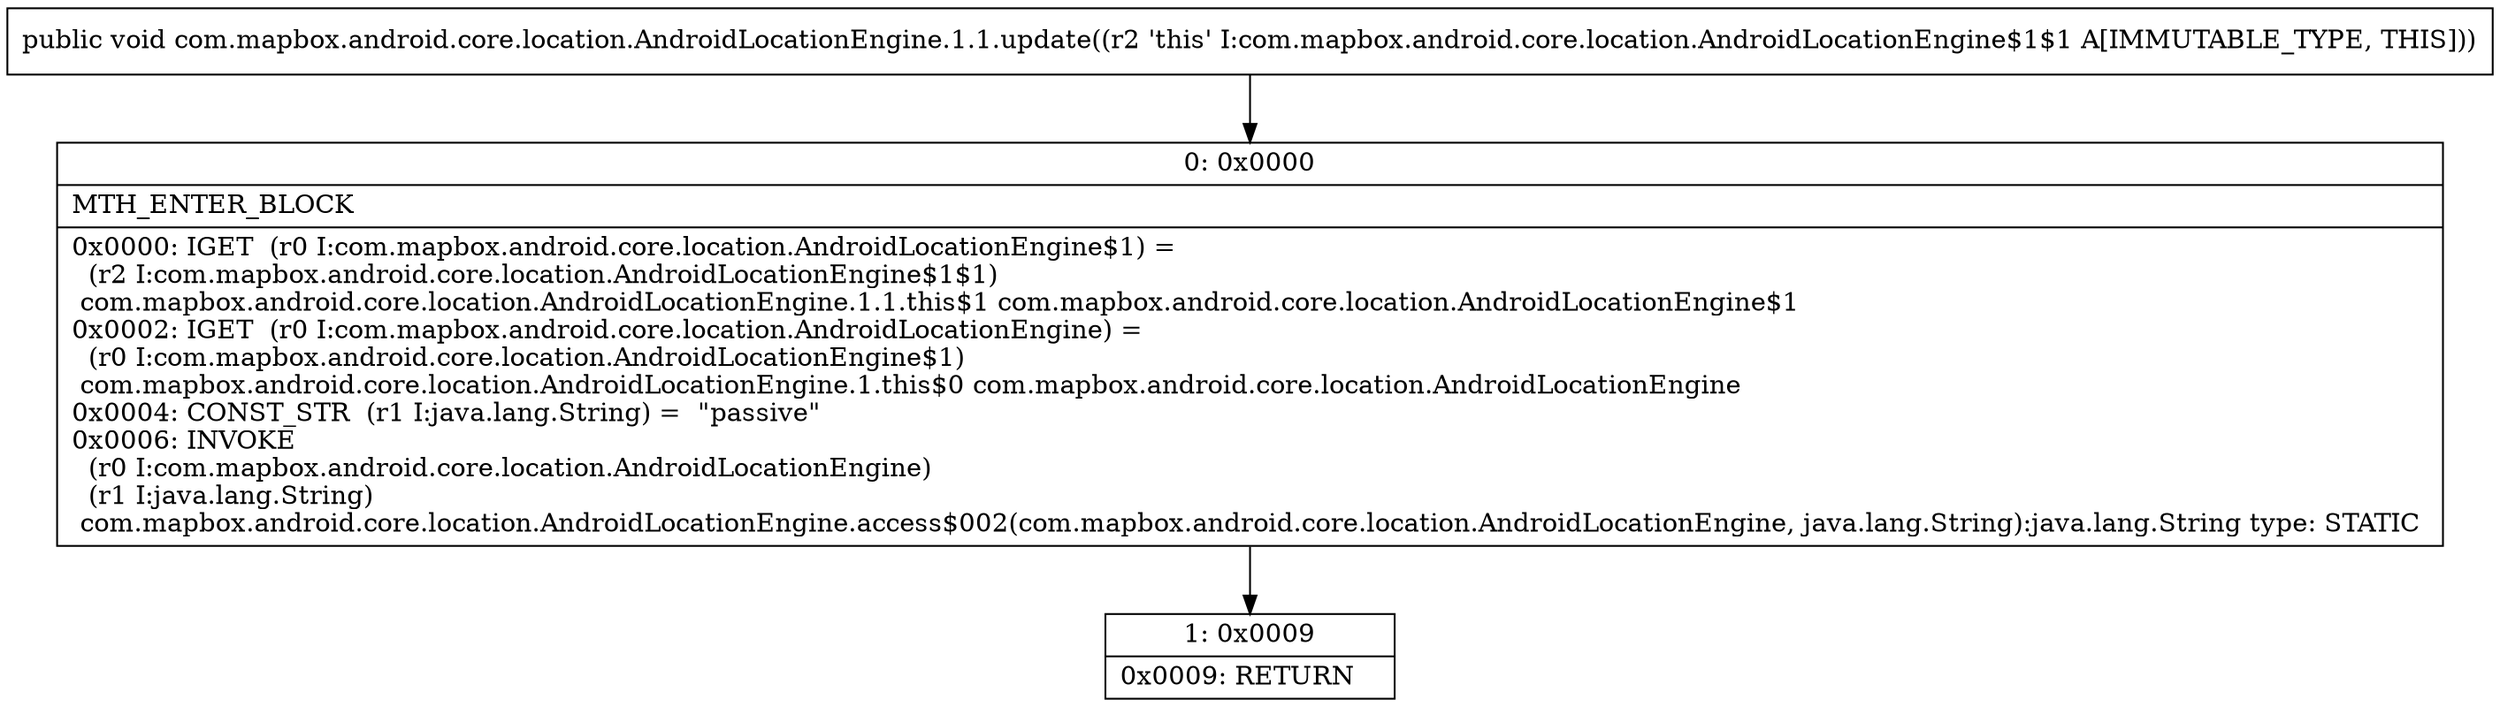 digraph "CFG forcom.mapbox.android.core.location.AndroidLocationEngine.1.1.update()V" {
Node_0 [shape=record,label="{0\:\ 0x0000|MTH_ENTER_BLOCK\l|0x0000: IGET  (r0 I:com.mapbox.android.core.location.AndroidLocationEngine$1) = \l  (r2 I:com.mapbox.android.core.location.AndroidLocationEngine$1$1)\l com.mapbox.android.core.location.AndroidLocationEngine.1.1.this$1 com.mapbox.android.core.location.AndroidLocationEngine$1 \l0x0002: IGET  (r0 I:com.mapbox.android.core.location.AndroidLocationEngine) = \l  (r0 I:com.mapbox.android.core.location.AndroidLocationEngine$1)\l com.mapbox.android.core.location.AndroidLocationEngine.1.this$0 com.mapbox.android.core.location.AndroidLocationEngine \l0x0004: CONST_STR  (r1 I:java.lang.String) =  \"passive\" \l0x0006: INVOKE  \l  (r0 I:com.mapbox.android.core.location.AndroidLocationEngine)\l  (r1 I:java.lang.String)\l com.mapbox.android.core.location.AndroidLocationEngine.access$002(com.mapbox.android.core.location.AndroidLocationEngine, java.lang.String):java.lang.String type: STATIC \l}"];
Node_1 [shape=record,label="{1\:\ 0x0009|0x0009: RETURN   \l}"];
MethodNode[shape=record,label="{public void com.mapbox.android.core.location.AndroidLocationEngine.1.1.update((r2 'this' I:com.mapbox.android.core.location.AndroidLocationEngine$1$1 A[IMMUTABLE_TYPE, THIS])) }"];
MethodNode -> Node_0;
Node_0 -> Node_1;
}

